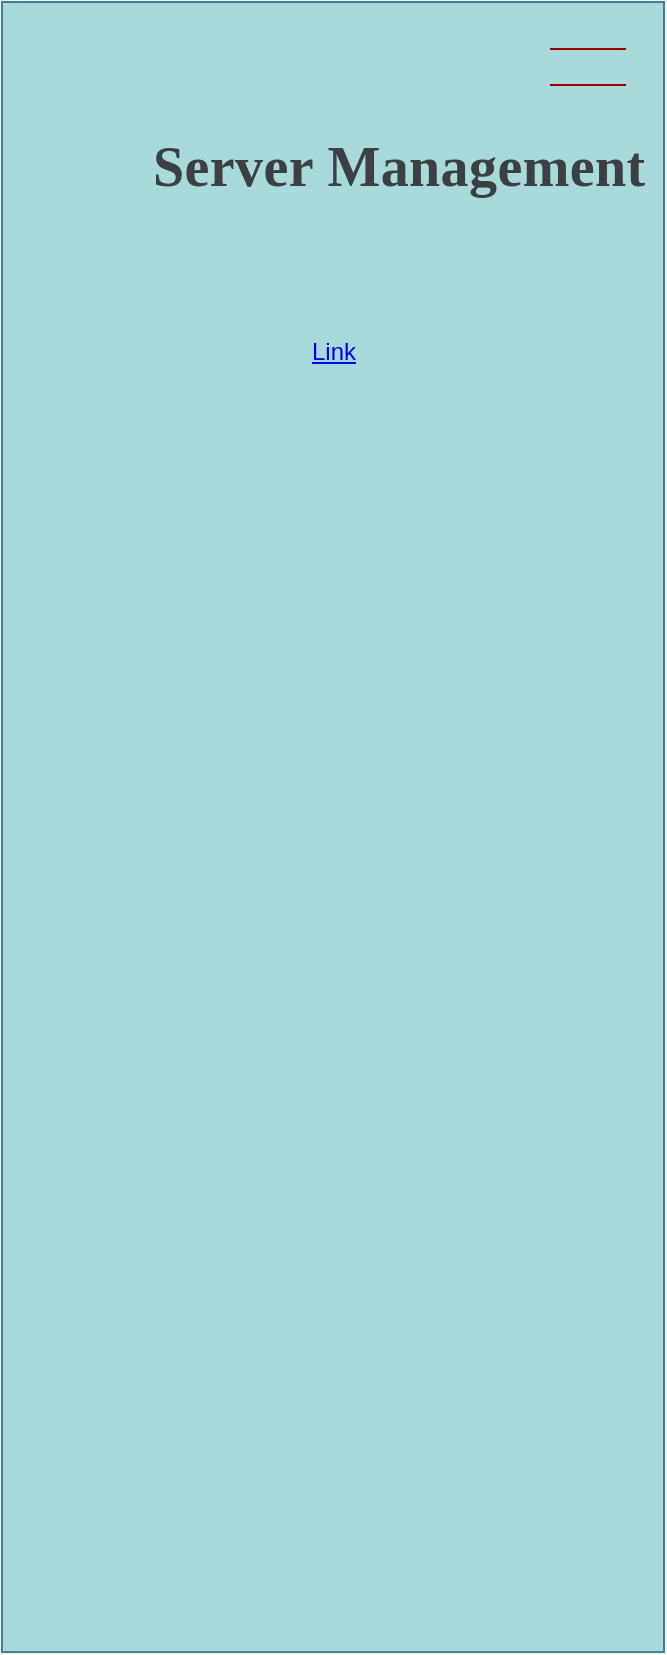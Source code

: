 <mxfile version="14.7.7" type="github">
  <diagram id="CGDHZwJazd9PedJxPtu1" name="Page-1">
    <mxGraphModel dx="1657" dy="908" grid="0" gridSize="10" guides="1" tooltips="1" connect="1" arrows="1" fold="1" page="1" pageScale="1" pageWidth="1169" pageHeight="827" background="#F1FAEE" math="0" shadow="0">
      <root>
        <mxCell id="0" />
        <mxCell id="1" parent="0" />
        <mxCell id="Z0gmZ5akWbrpSe5yGIGP-8" value="" style="rounded=0;whiteSpace=wrap;html=1;sketch=0;fontColor=#1D3557;strokeColor=#457B9D;fillColor=#A8DADC;" vertex="1" parent="1">
          <mxGeometry width="331" height="825" as="geometry" />
        </mxCell>
        <mxCell id="Z0gmZ5akWbrpSe5yGIGP-10" value="&lt;h1&gt;&lt;span style=&quot;color: rgb(60 , 64 , 67) ; letter-spacing: 0.2px&quot;&gt;&lt;font face=&quot;Lucida Console&quot; style=&quot;font-size: 28px&quot;&gt;Server Management&amp;nbsp;&lt;/font&gt;&lt;/span&gt;&lt;/h1&gt;" style="text;html=1;strokeColor=none;fillColor=none;align=right;verticalAlign=middle;whiteSpace=wrap;rounded=0;sketch=0;fontColor=#1D3557;" vertex="1" parent="1">
          <mxGeometry x="0.5" y="60" width="330" height="44" as="geometry" />
        </mxCell>
        <mxCell id="Z0gmZ5akWbrpSe5yGIGP-13" value="" style="shape=partialRectangle;whiteSpace=wrap;html=1;top=0;bottom=0;fillColor=none;rounded=0;sketch=0;align=right;spacing=2;verticalAlign=middle;rotation=90;fontColor=#FF3333;labelBackgroundColor=none;labelBorderColor=#FF3333;strokeColor=#990000;" vertex="1" parent="1">
          <mxGeometry x="284" y="14" width="18" height="37" as="geometry" />
        </mxCell>
        <UserObject label="Link" link="https://www.draw.io" id="Z0gmZ5akWbrpSe5yGIGP-29">
          <mxCell style="text;html=1;strokeColor=none;fillColor=none;whiteSpace=wrap;align=center;verticalAlign=middle;fontColor=#0000EE;fontStyle=4;rounded=0;labelBackgroundColor=none;sketch=0;" vertex="1" parent="1">
            <mxGeometry x="0.5" y="138" width="329.5" height="73" as="geometry" />
          </mxCell>
        </UserObject>
      </root>
    </mxGraphModel>
  </diagram>
</mxfile>
